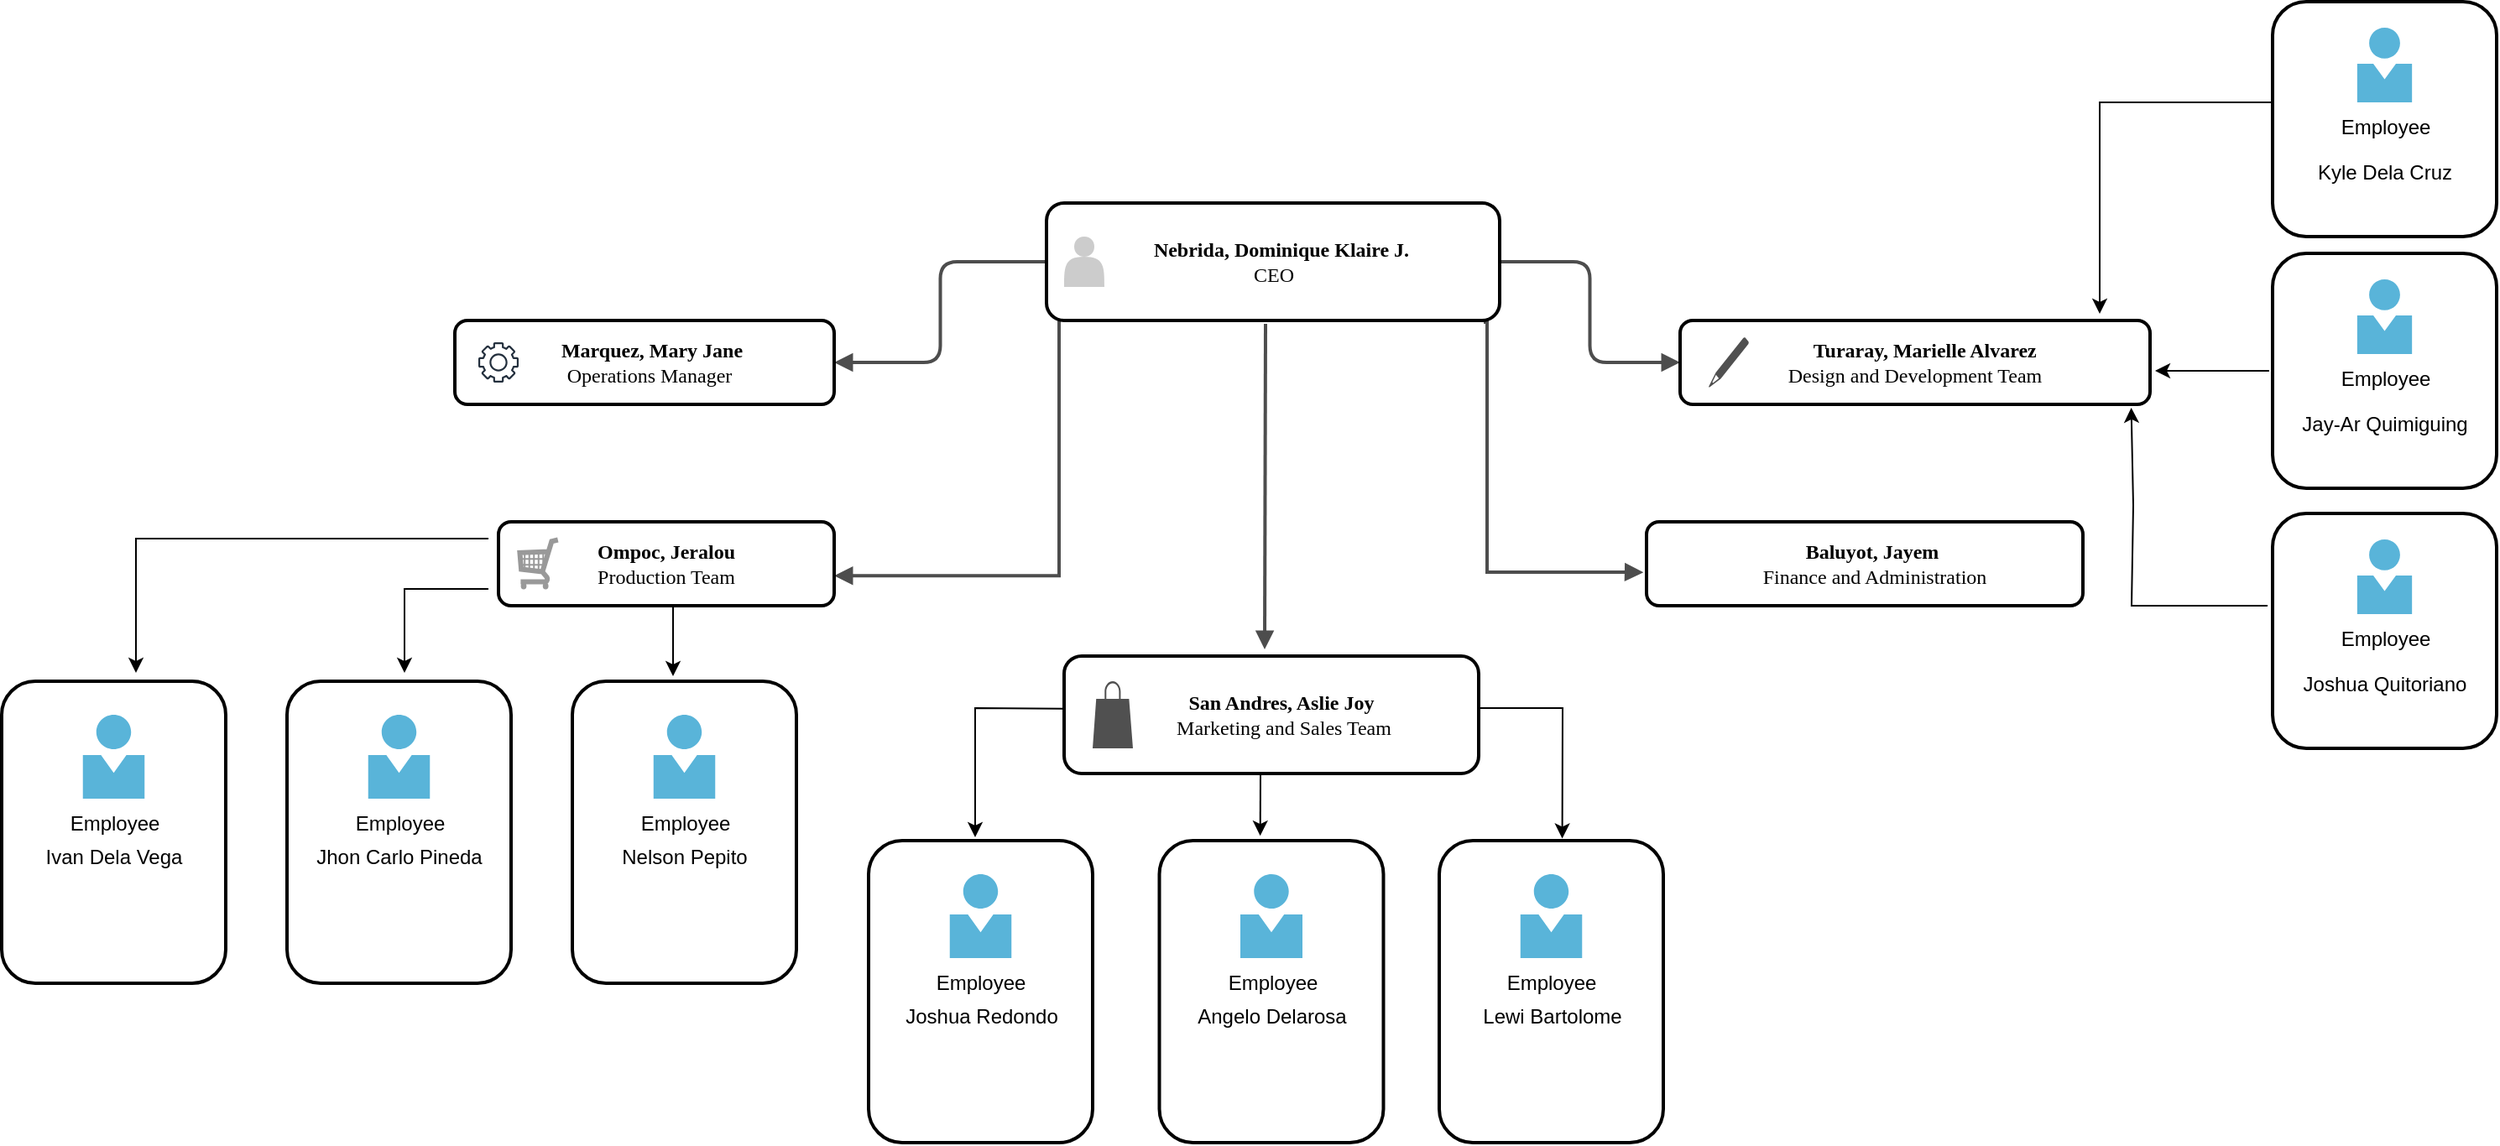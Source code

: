 <mxfile version="22.1.5" type="github">
  <diagram name="Page-1" id="19d8dcba-68ad-dc05-1034-9cf7b2a963f6">
    <mxGraphModel dx="1512" dy="838" grid="1" gridSize="10" guides="1" tooltips="1" connect="1" arrows="1" fold="1" page="1" pageScale="1" pageWidth="1100" pageHeight="850" background="none" math="0" shadow="0">
      <root>
        <mxCell id="0" />
        <mxCell id="1" parent="0" />
        <mxCell id="kf-VhTHYQu0tfOnTLpxz-99" value="&lt;div&gt;&lt;span&gt;&lt;div&gt;&lt;br&gt;&lt;/div&gt;&lt;/span&gt;&lt;/div&gt;" style="whiteSpace=wrap;html=1;rounded=1;shadow=0;comic=0;strokeWidth=2;fontFamily=Verdana;align=center;fontSize=12;fontStyle=1" vertex="1" parent="1">
          <mxGeometry x="570" y="425" width="133.5" height="180" as="geometry" />
        </mxCell>
        <mxCell id="218ae93e1282097f-43" value="" style="edgeStyle=orthogonalEdgeStyle;rounded=1;html=1;labelBackgroundColor=none;endArrow=block;endFill=1;strokeColor=#4D4D4D;strokeWidth=2;fontFamily=Verdana;fontSize=12;fontStyle=1" parent="1" source="6257edae8c83ed4a-1" target="6257edae8c83ed4a-9" edge="1">
          <mxGeometry relative="1" as="geometry" />
        </mxCell>
        <mxCell id="218ae93e1282097f-44" value="" style="edgeStyle=orthogonalEdgeStyle;rounded=1;html=1;labelBackgroundColor=none;endArrow=block;endFill=1;strokeColor=#4D4D4D;strokeWidth=2;fontFamily=Verdana;fontSize=12;fontStyle=1" parent="1" source="6257edae8c83ed4a-1" target="218ae93e1282097f-2" edge="1">
          <mxGeometry relative="1" as="geometry" />
        </mxCell>
        <mxCell id="218ae93e1282097f-45" value="" style="edgeStyle=elbowEdgeStyle;html=1;labelBackgroundColor=none;endArrow=block;endFill=1;strokeColor=#4D4D4D;strokeWidth=2;fontFamily=Verdana;fontSize=12;fontStyle=1;rounded=0;" parent="1" source="6257edae8c83ed4a-1" edge="1">
          <mxGeometry relative="1" as="geometry">
            <mxPoint x="899.05" y="220" as="sourcePoint" />
            <mxPoint x="726" y="362.13" as="targetPoint" />
            <Array as="points">
              <mxPoint x="860" y="360" />
            </Array>
          </mxGeometry>
        </mxCell>
        <mxCell id="218ae93e1282097f-48" value="" style="edgeStyle=orthogonalEdgeStyle;rounded=0;html=1;labelBackgroundColor=none;endArrow=block;endFill=1;strokeColor=#4D4D4D;strokeWidth=2;fontFamily=Verdana;fontSize=12;fontStyle=1;exitX=0.913;exitY=1.007;exitDx=0;exitDy=0;exitPerimeter=0;entryX=-0.007;entryY=0.603;entryDx=0;entryDy=0;entryPerimeter=0;" parent="1" target="6257edae8c83ed4a-24" edge="1">
          <mxGeometry relative="1" as="geometry">
            <mxPoint x="1115" y="209" as="sourcePoint" />
            <mxPoint x="1208" y="361" as="targetPoint" />
            <Array as="points">
              <mxPoint x="1114" y="209" />
              <mxPoint x="1114" y="211" />
              <mxPoint x="1115" y="211" />
              <mxPoint x="1115" y="360" />
              <mxPoint x="1200" y="360" />
            </Array>
          </mxGeometry>
        </mxCell>
        <mxCell id="6257edae8c83ed4a-9" value="&amp;nbsp; &amp;nbsp;Marquez, Mary Jane&lt;div&gt;&lt;span style=&quot;font-weight: normal;&quot;&gt;&amp;nbsp; Operations Manager&lt;/span&gt;&lt;br&gt;&lt;/div&gt;" style="whiteSpace=wrap;html=1;rounded=1;shadow=0;comic=0;strokeWidth=2;fontFamily=Verdana;align=center;fontSize=12;fontStyle=1" parent="1" vertex="1">
          <mxGeometry x="500" y="210" width="226" height="50" as="geometry" />
        </mxCell>
        <mxCell id="6257edae8c83ed4a-21" value="Ompoc, Jeralou&lt;div&gt;&lt;span style=&quot;font-weight: normal;&quot;&gt;Production Team&lt;/span&gt;&lt;br&gt;&lt;/div&gt;" style="whiteSpace=wrap;html=1;rounded=1;shadow=0;comic=0;strokeWidth=2;fontFamily=Verdana;align=center;fontSize=12;fontStyle=1" parent="1" vertex="1">
          <mxGeometry x="526" y="330" width="200" height="50" as="geometry" />
        </mxCell>
        <mxCell id="6257edae8c83ed4a-12" value="&lt;div&gt;&lt;span&gt;&lt;div&gt;&amp;nbsp; &amp;nbsp; &amp;nbsp;San Andres, Aslie Joy&amp;nbsp;&lt;/div&gt;&lt;div&gt;&lt;span style=&quot;background-color: initial; font-weight: normal;&quot;&gt;&amp;nbsp; &amp;nbsp; &amp;nbsp;Marketing and Sales Team&lt;/span&gt;&lt;br&gt;&lt;/div&gt;&lt;/span&gt;&lt;/div&gt;" style="whiteSpace=wrap;html=1;rounded=1;shadow=0;comic=0;strokeWidth=2;fontFamily=Verdana;align=center;fontSize=12;fontStyle=1" parent="1" vertex="1">
          <mxGeometry x="863" y="410" width="247" height="70" as="geometry" />
        </mxCell>
        <mxCell id="6257edae8c83ed4a-1" value="&lt;span&gt;&lt;div&gt;&amp;nbsp; &amp;nbsp;&amp;nbsp;&lt;span style=&quot;background-color: initial;&quot;&gt;Nebrida, Dominique Klaire J.&amp;nbsp;&lt;/span&gt;&lt;/div&gt;&lt;div&gt;&lt;span style=&quot;background-color: initial; font-weight: normal;&quot;&gt;CEO&lt;/span&gt;&lt;br&gt;&lt;/div&gt;&lt;/span&gt;" style="whiteSpace=wrap;html=1;rounded=1;shadow=0;comic=0;strokeWidth=2;fontFamily=Verdana;align=center;fontSize=12;fontStyle=1;" parent="1" vertex="1">
          <mxGeometry x="852.5" y="140" width="270" height="70" as="geometry" />
        </mxCell>
        <mxCell id="218ae93e1282097f-2" value="&amp;nbsp; &amp;nbsp; Turaray, Marielle Alvarez&lt;div&gt;&lt;span style=&quot;font-weight: normal;&quot;&gt;Design and Development Team&lt;/span&gt;&lt;br&gt;&lt;/div&gt;" style="whiteSpace=wrap;html=1;rounded=1;shadow=0;comic=0;strokeWidth=2;fontFamily=Verdana;align=center;fontSize=12;fontStyle=1" parent="1" vertex="1">
          <mxGeometry x="1230" y="210" width="280" height="50" as="geometry" />
        </mxCell>
        <mxCell id="6257edae8c83ed4a-24" value="&amp;nbsp; &amp;nbsp;Baluyot, Jayem&lt;div&gt;&lt;span style=&quot;font-weight: normal;&quot;&gt;&amp;nbsp; &amp;nbsp; Finance and Administration&lt;/span&gt;&lt;br&gt;&lt;/div&gt;" style="whiteSpace=wrap;html=1;rounded=1;shadow=0;comic=0;strokeWidth=2;fontFamily=Verdana;align=center;fontSize=12;fontStyle=1" parent="1" vertex="1">
          <mxGeometry x="1210" y="330" width="260" height="50" as="geometry" />
        </mxCell>
        <mxCell id="kf-VhTHYQu0tfOnTLpxz-5" value="" style="sketch=0;outlineConnect=0;fontColor=#232F3E;gradientColor=none;fillColor=#232F3D;strokeColor=none;dashed=0;verticalLabelPosition=bottom;verticalAlign=top;align=center;html=1;fontSize=12;fontStyle=0;aspect=fixed;pointerEvents=1;shape=mxgraph.aws4.gear;" vertex="1" parent="1">
          <mxGeometry x="514" y="223" width="24" height="24" as="geometry" />
        </mxCell>
        <mxCell id="kf-VhTHYQu0tfOnTLpxz-6" value="" style="shape=actor;whiteSpace=wrap;html=1;rounded=0;shadow=0;comic=0;strokeWidth=1;fillColor=#CCCCCC;fontFamily=Verdana;align=center;strokeColor=none;fontSize=12;fontStyle=1" vertex="1" parent="1">
          <mxGeometry x="863" y="160" width="24" height="30" as="geometry" />
        </mxCell>
        <mxCell id="kf-VhTHYQu0tfOnTLpxz-8" value="" style="sketch=0;pointerEvents=1;shadow=0;dashed=0;html=1;strokeColor=none;fillColor=#505050;labelPosition=center;verticalLabelPosition=bottom;verticalAlign=top;outlineConnect=0;align=center;shape=mxgraph.office.concepts.writing_pencil;" vertex="1" parent="1">
          <mxGeometry x="1247" y="220" width="24" height="30" as="geometry" />
        </mxCell>
        <mxCell id="kf-VhTHYQu0tfOnTLpxz-9" value="" style="verticalLabelPosition=bottom;shadow=0;dashed=0;align=center;html=1;verticalAlign=top;strokeWidth=1;shape=mxgraph.mockup.misc.shoppingCart;strokeColor=#999999;" vertex="1" parent="1">
          <mxGeometry x="538" y="340" width="24" height="30" as="geometry" />
        </mxCell>
        <mxCell id="kf-VhTHYQu0tfOnTLpxz-12" value="" style="sketch=0;pointerEvents=1;shadow=0;dashed=0;html=1;strokeColor=none;fillColor=#505050;labelPosition=center;verticalLabelPosition=bottom;verticalAlign=top;outlineConnect=0;align=center;shape=mxgraph.office.concepts.marketplace_shopping_bag;" vertex="1" parent="1">
          <mxGeometry x="880" y="425" width="24" height="40" as="geometry" />
        </mxCell>
        <mxCell id="kf-VhTHYQu0tfOnTLpxz-13" value="" style="shape=image;html=1;verticalAlign=top;verticalLabelPosition=bottom;labelBackgroundColor=#ffffff;imageAspect=0;aspect=fixed;image=https://cdn4.iconfinder.com/data/icons/48-bubbles/48/07.Wallet-128.png" vertex="1" parent="1">
          <mxGeometry x="1220" y="335" width="40" height="40" as="geometry" />
        </mxCell>
        <mxCell id="kf-VhTHYQu0tfOnTLpxz-15" value="" style="edgeStyle=elbowEdgeStyle;rounded=1;html=1;labelBackgroundColor=none;endArrow=block;endFill=1;strokeColor=#4D4D4D;strokeWidth=2;fontFamily=Verdana;fontSize=10;" edge="1" parent="1">
          <mxGeometry relative="1" as="geometry">
            <mxPoint x="983" y="212" as="sourcePoint" />
            <mxPoint x="982" y="406" as="targetPoint" />
          </mxGeometry>
        </mxCell>
        <mxCell id="kf-VhTHYQu0tfOnTLpxz-33" value="" style="group" vertex="1" connectable="0" parent="1">
          <mxGeometry x="1086.5" y="520" width="133.5" height="180" as="geometry" />
        </mxCell>
        <mxCell id="kf-VhTHYQu0tfOnTLpxz-34" value="&lt;div&gt;&lt;span&gt;&lt;div&gt;&lt;br&gt;&lt;/div&gt;&lt;/span&gt;&lt;/div&gt;" style="whiteSpace=wrap;html=1;rounded=1;shadow=0;comic=0;strokeWidth=2;fontFamily=Verdana;align=center;fontSize=12;fontStyle=1" vertex="1" parent="kf-VhTHYQu0tfOnTLpxz-33">
          <mxGeometry width="133.5" height="180" as="geometry" />
        </mxCell>
        <mxCell id="kf-VhTHYQu0tfOnTLpxz-35" value="Lewi Bartolome" style="text;html=1;strokeColor=none;fillColor=none;align=center;verticalAlign=middle;whiteSpace=wrap;rounded=0;" vertex="1" parent="kf-VhTHYQu0tfOnTLpxz-33">
          <mxGeometry x="16" y="90" width="101.5" height="30" as="geometry" />
        </mxCell>
        <mxCell id="kf-VhTHYQu0tfOnTLpxz-36" value="Employee&lt;br&gt;" style="text;html=1;align=center;verticalAlign=middle;resizable=0;points=[];autosize=1;strokeColor=none;fillColor=none;" vertex="1" parent="kf-VhTHYQu0tfOnTLpxz-33">
          <mxGeometry x="26.75" y="70" width="80" height="30" as="geometry" />
        </mxCell>
        <mxCell id="kf-VhTHYQu0tfOnTLpxz-37" value="" style="image;sketch=0;aspect=fixed;html=1;points=[];align=center;fontSize=12;image=img/lib/mscae/Person.svg;" vertex="1" parent="kf-VhTHYQu0tfOnTLpxz-33">
          <mxGeometry x="48.25" y="20" width="37" height="50" as="geometry" />
        </mxCell>
        <mxCell id="kf-VhTHYQu0tfOnTLpxz-38" value="" style="group" vertex="1" connectable="0" parent="1">
          <mxGeometry x="919.75" y="520" width="133.5" height="180" as="geometry" />
        </mxCell>
        <mxCell id="kf-VhTHYQu0tfOnTLpxz-39" value="&lt;div&gt;&lt;span&gt;&lt;div&gt;&lt;br&gt;&lt;/div&gt;&lt;/span&gt;&lt;/div&gt;" style="whiteSpace=wrap;html=1;rounded=1;shadow=0;comic=0;strokeWidth=2;fontFamily=Verdana;align=center;fontSize=12;fontStyle=1" vertex="1" parent="kf-VhTHYQu0tfOnTLpxz-38">
          <mxGeometry width="133.5" height="180" as="geometry" />
        </mxCell>
        <mxCell id="kf-VhTHYQu0tfOnTLpxz-40" value="Angelo Delarosa" style="text;html=1;strokeColor=none;fillColor=none;align=center;verticalAlign=middle;whiteSpace=wrap;rounded=0;" vertex="1" parent="kf-VhTHYQu0tfOnTLpxz-38">
          <mxGeometry x="16" y="90" width="101.5" height="30" as="geometry" />
        </mxCell>
        <mxCell id="kf-VhTHYQu0tfOnTLpxz-41" value="Employee&lt;br&gt;" style="text;html=1;align=center;verticalAlign=middle;resizable=0;points=[];autosize=1;strokeColor=none;fillColor=none;" vertex="1" parent="kf-VhTHYQu0tfOnTLpxz-38">
          <mxGeometry x="26.75" y="70" width="80" height="30" as="geometry" />
        </mxCell>
        <mxCell id="kf-VhTHYQu0tfOnTLpxz-42" value="" style="image;sketch=0;aspect=fixed;html=1;points=[];align=center;fontSize=12;image=img/lib/mscae/Person.svg;" vertex="1" parent="kf-VhTHYQu0tfOnTLpxz-38">
          <mxGeometry x="48.25" y="20" width="37" height="50" as="geometry" />
        </mxCell>
        <mxCell id="kf-VhTHYQu0tfOnTLpxz-43" value="" style="group" vertex="1" connectable="0" parent="1">
          <mxGeometry x="746.5" y="520" width="133.5" height="180" as="geometry" />
        </mxCell>
        <mxCell id="kf-VhTHYQu0tfOnTLpxz-44" value="&lt;div&gt;&lt;span&gt;&lt;div&gt;&lt;br&gt;&lt;/div&gt;&lt;/span&gt;&lt;/div&gt;" style="whiteSpace=wrap;html=1;rounded=1;shadow=0;comic=0;strokeWidth=2;fontFamily=Verdana;align=center;fontSize=12;fontStyle=1" vertex="1" parent="kf-VhTHYQu0tfOnTLpxz-43">
          <mxGeometry width="133.5" height="180" as="geometry" />
        </mxCell>
        <mxCell id="kf-VhTHYQu0tfOnTLpxz-45" value="Joshua Redondo" style="text;html=1;strokeColor=none;fillColor=none;align=center;verticalAlign=middle;whiteSpace=wrap;rounded=0;" vertex="1" parent="kf-VhTHYQu0tfOnTLpxz-43">
          <mxGeometry x="16" y="90" width="101.5" height="30" as="geometry" />
        </mxCell>
        <mxCell id="kf-VhTHYQu0tfOnTLpxz-46" value="Employee&lt;br&gt;" style="text;html=1;align=center;verticalAlign=middle;resizable=0;points=[];autosize=1;strokeColor=none;fillColor=none;" vertex="1" parent="kf-VhTHYQu0tfOnTLpxz-43">
          <mxGeometry x="26.75" y="70" width="80" height="30" as="geometry" />
        </mxCell>
        <mxCell id="kf-VhTHYQu0tfOnTLpxz-47" value="" style="image;sketch=0;aspect=fixed;html=1;points=[];align=center;fontSize=12;image=img/lib/mscae/Person.svg;" vertex="1" parent="kf-VhTHYQu0tfOnTLpxz-43">
          <mxGeometry x="48.25" y="20" width="37" height="50" as="geometry" />
        </mxCell>
        <mxCell id="kf-VhTHYQu0tfOnTLpxz-48" value="" style="endArrow=classic;html=1;rounded=0;exitX=-0.002;exitY=0.448;exitDx=0;exitDy=0;exitPerimeter=0;" edge="1" parent="1" source="6257edae8c83ed4a-12">
          <mxGeometry width="50" height="50" relative="1" as="geometry">
            <mxPoint x="760" y="510" as="sourcePoint" />
            <mxPoint x="810" y="518" as="targetPoint" />
            <Array as="points">
              <mxPoint x="810" y="441" />
            </Array>
          </mxGeometry>
        </mxCell>
        <mxCell id="kf-VhTHYQu0tfOnTLpxz-49" value="" style="endArrow=classic;html=1;rounded=0;exitX=1.004;exitY=0.443;exitDx=0;exitDy=0;exitPerimeter=0;entryX=0.549;entryY=-0.007;entryDx=0;entryDy=0;entryPerimeter=0;" edge="1" parent="1" source="6257edae8c83ed4a-12" target="kf-VhTHYQu0tfOnTLpxz-34">
          <mxGeometry width="50" height="50" relative="1" as="geometry">
            <mxPoint x="1210" y="443" as="sourcePoint" />
            <mxPoint x="1157" y="520" as="targetPoint" />
            <Array as="points">
              <mxPoint x="1160" y="441" />
            </Array>
          </mxGeometry>
        </mxCell>
        <mxCell id="kf-VhTHYQu0tfOnTLpxz-50" value="" style="endArrow=classic;html=1;rounded=0;exitX=0.493;exitY=1.045;exitDx=0;exitDy=0;exitPerimeter=0;entryX=0.45;entryY=-0.016;entryDx=0;entryDy=0;entryPerimeter=0;" edge="1" parent="1" target="kf-VhTHYQu0tfOnTLpxz-39">
          <mxGeometry width="50" height="50" relative="1" as="geometry">
            <mxPoint x="980.001" y="480" as="sourcePoint" />
            <mxPoint x="980" y="517" as="targetPoint" />
          </mxGeometry>
        </mxCell>
        <mxCell id="kf-VhTHYQu0tfOnTLpxz-51" value="" style="group" vertex="1" connectable="0" parent="1">
          <mxGeometry x="230" y="425" width="133.5" height="180" as="geometry" />
        </mxCell>
        <mxCell id="kf-VhTHYQu0tfOnTLpxz-52" value="&lt;div&gt;&lt;span&gt;&lt;div&gt;&lt;br&gt;&lt;/div&gt;&lt;/span&gt;&lt;/div&gt;" style="whiteSpace=wrap;html=1;rounded=1;shadow=0;comic=0;strokeWidth=2;fontFamily=Verdana;align=center;fontSize=12;fontStyle=1" vertex="1" parent="kf-VhTHYQu0tfOnTLpxz-51">
          <mxGeometry width="133.5" height="180" as="geometry" />
        </mxCell>
        <mxCell id="kf-VhTHYQu0tfOnTLpxz-53" value="Ivan Dela Vega" style="text;html=1;strokeColor=none;fillColor=none;align=center;verticalAlign=middle;whiteSpace=wrap;rounded=0;" vertex="1" parent="kf-VhTHYQu0tfOnTLpxz-51">
          <mxGeometry x="16" y="90" width="101.5" height="30" as="geometry" />
        </mxCell>
        <mxCell id="kf-VhTHYQu0tfOnTLpxz-54" value="Employee&lt;br&gt;" style="text;html=1;align=center;verticalAlign=middle;resizable=0;points=[];autosize=1;strokeColor=none;fillColor=none;" vertex="1" parent="kf-VhTHYQu0tfOnTLpxz-51">
          <mxGeometry x="26.75" y="70" width="80" height="30" as="geometry" />
        </mxCell>
        <mxCell id="kf-VhTHYQu0tfOnTLpxz-55" value="" style="image;sketch=0;aspect=fixed;html=1;points=[];align=center;fontSize=12;image=img/lib/mscae/Person.svg;" vertex="1" parent="kf-VhTHYQu0tfOnTLpxz-51">
          <mxGeometry x="48.25" y="20" width="37" height="50" as="geometry" />
        </mxCell>
        <mxCell id="kf-VhTHYQu0tfOnTLpxz-93" value="" style="group" vertex="1" connectable="0" parent="1">
          <mxGeometry x="400" y="425" width="133.5" height="180" as="geometry" />
        </mxCell>
        <mxCell id="kf-VhTHYQu0tfOnTLpxz-94" value="&lt;div&gt;&lt;span&gt;&lt;div&gt;&lt;br&gt;&lt;/div&gt;&lt;/span&gt;&lt;/div&gt;" style="whiteSpace=wrap;html=1;rounded=1;shadow=0;comic=0;strokeWidth=2;fontFamily=Verdana;align=center;fontSize=12;fontStyle=1" vertex="1" parent="kf-VhTHYQu0tfOnTLpxz-93">
          <mxGeometry width="133.5" height="180" as="geometry" />
        </mxCell>
        <mxCell id="kf-VhTHYQu0tfOnTLpxz-95" value="Jhon Carlo Pineda" style="text;html=1;strokeColor=none;fillColor=none;align=center;verticalAlign=middle;whiteSpace=wrap;rounded=0;" vertex="1" parent="kf-VhTHYQu0tfOnTLpxz-93">
          <mxGeometry x="16" y="90" width="101.5" height="30" as="geometry" />
        </mxCell>
        <mxCell id="kf-VhTHYQu0tfOnTLpxz-96" value="Employee&lt;br&gt;" style="text;html=1;align=center;verticalAlign=middle;resizable=0;points=[];autosize=1;strokeColor=none;fillColor=none;" vertex="1" parent="kf-VhTHYQu0tfOnTLpxz-93">
          <mxGeometry x="26.75" y="70" width="80" height="30" as="geometry" />
        </mxCell>
        <mxCell id="kf-VhTHYQu0tfOnTLpxz-97" value="" style="image;sketch=0;aspect=fixed;html=1;points=[];align=center;fontSize=12;image=img/lib/mscae/Person.svg;" vertex="1" parent="kf-VhTHYQu0tfOnTLpxz-93">
          <mxGeometry x="48.25" y="20" width="37" height="50" as="geometry" />
        </mxCell>
        <mxCell id="kf-VhTHYQu0tfOnTLpxz-98" value="" style="group" vertex="1" connectable="0" parent="1">
          <mxGeometry x="570" y="425" width="133.5" height="180" as="geometry" />
        </mxCell>
        <mxCell id="kf-VhTHYQu0tfOnTLpxz-100" value="Nelson Pepito" style="text;html=1;strokeColor=none;fillColor=none;align=center;verticalAlign=middle;whiteSpace=wrap;rounded=0;" vertex="1" parent="kf-VhTHYQu0tfOnTLpxz-98">
          <mxGeometry x="16" y="90" width="101.5" height="30" as="geometry" />
        </mxCell>
        <mxCell id="kf-VhTHYQu0tfOnTLpxz-101" value="Employee&lt;br&gt;" style="text;html=1;align=center;verticalAlign=middle;resizable=0;points=[];autosize=1;strokeColor=none;fillColor=none;" vertex="1" parent="kf-VhTHYQu0tfOnTLpxz-98">
          <mxGeometry x="26.75" y="70" width="80" height="30" as="geometry" />
        </mxCell>
        <mxCell id="kf-VhTHYQu0tfOnTLpxz-102" value="" style="image;sketch=0;aspect=fixed;html=1;points=[];align=center;fontSize=12;image=img/lib/mscae/Person.svg;" vertex="1" parent="kf-VhTHYQu0tfOnTLpxz-98">
          <mxGeometry x="48.25" y="20" width="37" height="50" as="geometry" />
        </mxCell>
        <mxCell id="kf-VhTHYQu0tfOnTLpxz-118" value="" style="group" vertex="1" connectable="0" parent="1">
          <mxGeometry x="1583" y="170" width="133.5" height="140" as="geometry" />
        </mxCell>
        <mxCell id="kf-VhTHYQu0tfOnTLpxz-119" value="&lt;div&gt;&lt;span&gt;&lt;div&gt;&lt;br&gt;&lt;/div&gt;&lt;/span&gt;&lt;/div&gt;" style="whiteSpace=wrap;html=1;rounded=1;shadow=0;comic=0;strokeWidth=2;fontFamily=Verdana;align=center;fontSize=12;fontStyle=1" vertex="1" parent="kf-VhTHYQu0tfOnTLpxz-118">
          <mxGeometry width="133.5" height="140" as="geometry" />
        </mxCell>
        <mxCell id="kf-VhTHYQu0tfOnTLpxz-120" value="Jay-Ar Quimiguing" style="text;html=1;strokeColor=none;fillColor=none;align=center;verticalAlign=middle;whiteSpace=wrap;rounded=0;" vertex="1" parent="kf-VhTHYQu0tfOnTLpxz-118">
          <mxGeometry x="16" y="90" width="101.5" height="23.333" as="geometry" />
        </mxCell>
        <mxCell id="kf-VhTHYQu0tfOnTLpxz-122" value="" style="image;sketch=0;aspect=fixed;html=1;points=[];align=center;fontSize=12;image=img/lib/mscae/Person.svg;" vertex="1" parent="kf-VhTHYQu0tfOnTLpxz-118">
          <mxGeometry x="50.31" y="15.56" width="32.89" height="44.44" as="geometry" />
        </mxCell>
        <mxCell id="kf-VhTHYQu0tfOnTLpxz-121" value="Employee&lt;br&gt;" style="text;html=1;align=center;verticalAlign=middle;resizable=0;points=[];autosize=1;strokeColor=none;fillColor=none;" vertex="1" parent="kf-VhTHYQu0tfOnTLpxz-118">
          <mxGeometry x="26.75" y="60.004" width="80" height="30" as="geometry" />
        </mxCell>
        <mxCell id="kf-VhTHYQu0tfOnTLpxz-176" value="" style="endArrow=classic;html=1;rounded=0;" edge="1" parent="kf-VhTHYQu0tfOnTLpxz-118">
          <mxGeometry width="50" height="50" relative="1" as="geometry">
            <mxPoint x="-2" y="70" as="sourcePoint" />
            <mxPoint x="-70" y="70" as="targetPoint" />
          </mxGeometry>
        </mxCell>
        <mxCell id="kf-VhTHYQu0tfOnTLpxz-148" value="" style="endArrow=classic;html=1;rounded=0;" edge="1" parent="1">
          <mxGeometry width="50" height="50" relative="1" as="geometry">
            <mxPoint x="520" y="340" as="sourcePoint" />
            <mxPoint x="310" y="420" as="targetPoint" />
            <Array as="points">
              <mxPoint x="310" y="340" />
            </Array>
          </mxGeometry>
        </mxCell>
        <mxCell id="kf-VhTHYQu0tfOnTLpxz-155" value="" style="endArrow=classic;html=1;rounded=0;" edge="1" parent="1">
          <mxGeometry width="50" height="50" relative="1" as="geometry">
            <mxPoint x="630" y="380" as="sourcePoint" />
            <mxPoint x="630" y="422" as="targetPoint" />
          </mxGeometry>
        </mxCell>
        <mxCell id="kf-VhTHYQu0tfOnTLpxz-161" value="" style="endArrow=classic;html=1;rounded=0;" edge="1" parent="1">
          <mxGeometry width="50" height="50" relative="1" as="geometry">
            <mxPoint x="520" y="370" as="sourcePoint" />
            <mxPoint x="470" y="420" as="targetPoint" />
            <Array as="points">
              <mxPoint x="470" y="370" />
            </Array>
          </mxGeometry>
        </mxCell>
        <mxCell id="kf-VhTHYQu0tfOnTLpxz-165" value="" style="group" vertex="1" connectable="0" parent="1">
          <mxGeometry x="1583" y="20" width="133.5" height="140" as="geometry" />
        </mxCell>
        <mxCell id="kf-VhTHYQu0tfOnTLpxz-166" value="&lt;div&gt;&lt;span&gt;&lt;div&gt;&lt;br&gt;&lt;/div&gt;&lt;/span&gt;&lt;/div&gt;" style="whiteSpace=wrap;html=1;rounded=1;shadow=0;comic=0;strokeWidth=2;fontFamily=Verdana;align=center;fontSize=12;fontStyle=1" vertex="1" parent="kf-VhTHYQu0tfOnTLpxz-165">
          <mxGeometry width="133.5" height="140" as="geometry" />
        </mxCell>
        <mxCell id="kf-VhTHYQu0tfOnTLpxz-167" value="Kyle Dela Cruz" style="text;html=1;strokeColor=none;fillColor=none;align=center;verticalAlign=middle;whiteSpace=wrap;rounded=0;" vertex="1" parent="kf-VhTHYQu0tfOnTLpxz-165">
          <mxGeometry x="16" y="90" width="101.5" height="23.333" as="geometry" />
        </mxCell>
        <mxCell id="kf-VhTHYQu0tfOnTLpxz-168" value="" style="image;sketch=0;aspect=fixed;html=1;points=[];align=center;fontSize=12;image=img/lib/mscae/Person.svg;" vertex="1" parent="kf-VhTHYQu0tfOnTLpxz-165">
          <mxGeometry x="50.31" y="15.56" width="32.89" height="44.44" as="geometry" />
        </mxCell>
        <mxCell id="kf-VhTHYQu0tfOnTLpxz-169" value="Employee&lt;br&gt;" style="text;html=1;align=center;verticalAlign=middle;resizable=0;points=[];autosize=1;strokeColor=none;fillColor=none;" vertex="1" parent="kf-VhTHYQu0tfOnTLpxz-165">
          <mxGeometry x="26.75" y="60.004" width="80" height="30" as="geometry" />
        </mxCell>
        <mxCell id="kf-VhTHYQu0tfOnTLpxz-170" value="" style="group" vertex="1" connectable="0" parent="1">
          <mxGeometry x="1583" y="325" width="133.5" height="140" as="geometry" />
        </mxCell>
        <mxCell id="kf-VhTHYQu0tfOnTLpxz-171" value="&lt;div&gt;&lt;span&gt;&lt;div&gt;&lt;br&gt;&lt;/div&gt;&lt;/span&gt;&lt;/div&gt;" style="whiteSpace=wrap;html=1;rounded=1;shadow=0;comic=0;strokeWidth=2;fontFamily=Verdana;align=center;fontSize=12;fontStyle=1" vertex="1" parent="kf-VhTHYQu0tfOnTLpxz-170">
          <mxGeometry width="133.5" height="140" as="geometry" />
        </mxCell>
        <mxCell id="kf-VhTHYQu0tfOnTLpxz-172" value="Joshua Quitoriano" style="text;html=1;strokeColor=none;fillColor=none;align=center;verticalAlign=middle;whiteSpace=wrap;rounded=0;" vertex="1" parent="kf-VhTHYQu0tfOnTLpxz-170">
          <mxGeometry x="16" y="90" width="101.5" height="23.333" as="geometry" />
        </mxCell>
        <mxCell id="kf-VhTHYQu0tfOnTLpxz-173" value="" style="image;sketch=0;aspect=fixed;html=1;points=[];align=center;fontSize=12;image=img/lib/mscae/Person.svg;" vertex="1" parent="kf-VhTHYQu0tfOnTLpxz-170">
          <mxGeometry x="50.31" y="15.56" width="32.89" height="44.44" as="geometry" />
        </mxCell>
        <mxCell id="kf-VhTHYQu0tfOnTLpxz-174" value="Employee&lt;br&gt;" style="text;html=1;align=center;verticalAlign=middle;resizable=0;points=[];autosize=1;strokeColor=none;fillColor=none;" vertex="1" parent="kf-VhTHYQu0tfOnTLpxz-170">
          <mxGeometry x="26.75" y="60.004" width="80" height="30" as="geometry" />
        </mxCell>
        <mxCell id="kf-VhTHYQu0tfOnTLpxz-177" value="" style="endArrow=classic;html=1;rounded=0;entryX=0.96;entryY=1.039;entryDx=0;entryDy=0;entryPerimeter=0;" edge="1" parent="kf-VhTHYQu0tfOnTLpxz-170" target="218ae93e1282097f-2">
          <mxGeometry width="50" height="50" relative="1" as="geometry">
            <mxPoint x="-3" y="55" as="sourcePoint" />
            <mxPoint x="47" y="5" as="targetPoint" />
            <Array as="points">
              <mxPoint x="-84" y="55" />
              <mxPoint x="-83" y="-5" />
            </Array>
          </mxGeometry>
        </mxCell>
        <mxCell id="kf-VhTHYQu0tfOnTLpxz-175" value="" style="endArrow=classic;html=1;rounded=0;" edge="1" parent="1">
          <mxGeometry width="50" height="50" relative="1" as="geometry">
            <mxPoint x="1583" y="80" as="sourcePoint" />
            <mxPoint x="1480" y="206" as="targetPoint" />
            <Array as="points">
              <mxPoint x="1480" y="80" />
            </Array>
          </mxGeometry>
        </mxCell>
      </root>
    </mxGraphModel>
  </diagram>
</mxfile>
